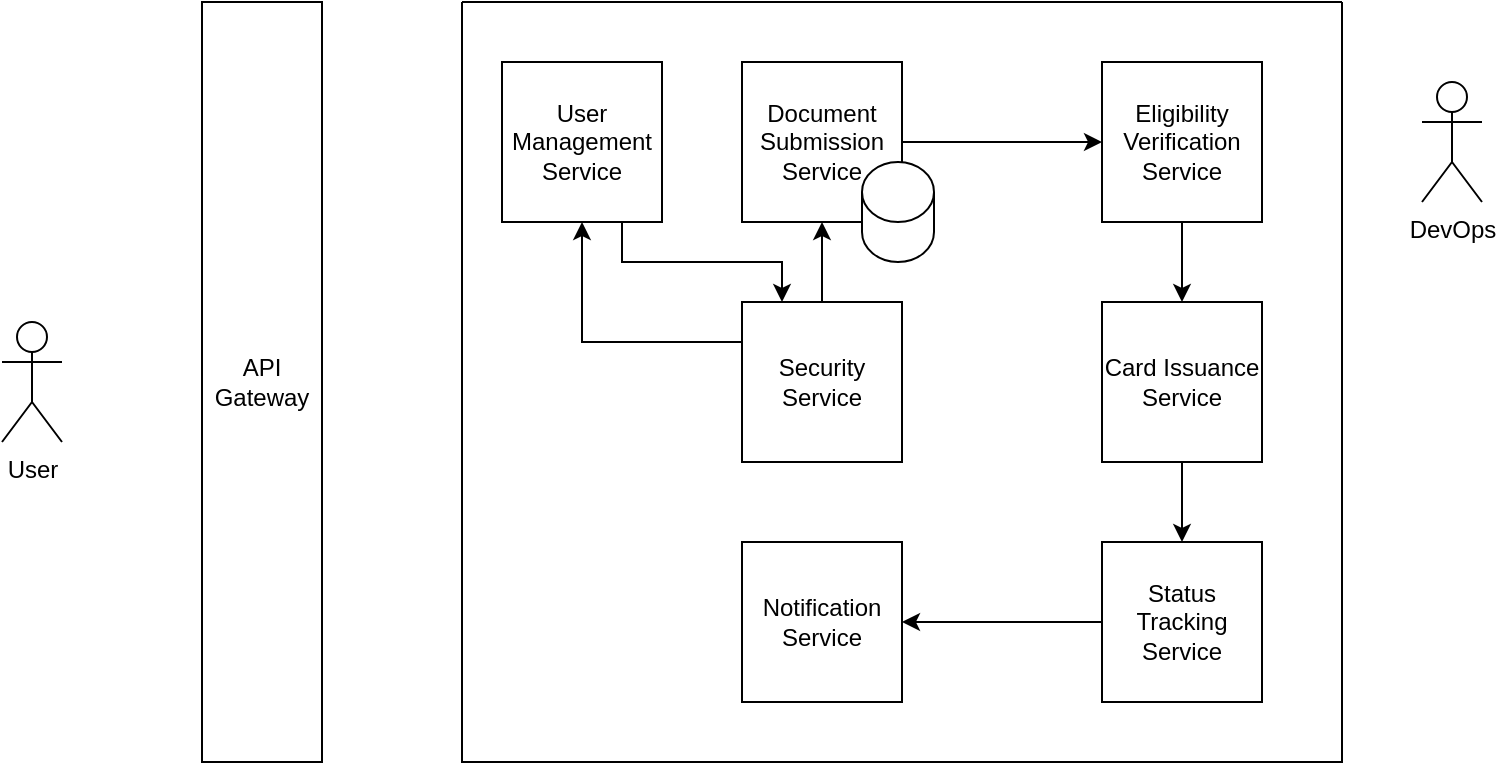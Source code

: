 <mxfile version="24.4.0" type="github">
  <diagram name="Page-1" id="LerU0bCvFQjhh9iSL9_E">
    <mxGraphModel dx="1216" dy="525" grid="1" gridSize="10" guides="1" tooltips="1" connect="1" arrows="1" fold="1" page="1" pageScale="1" pageWidth="827" pageHeight="1169" math="0" shadow="0">
      <root>
        <mxCell id="0" />
        <mxCell id="1" parent="0" />
        <mxCell id="JFElshMfYDLleOXP6mhj-10" value="User&lt;div&gt;&lt;br&gt;&lt;/div&gt;" style="shape=umlActor;verticalLabelPosition=bottom;verticalAlign=top;html=1;outlineConnect=0;" vertex="1" parent="1">
          <mxGeometry x="40" y="410" width="30" height="60" as="geometry" />
        </mxCell>
        <mxCell id="JFElshMfYDLleOXP6mhj-24" value="API Gateway" style="rounded=0;whiteSpace=wrap;html=1;" vertex="1" parent="1">
          <mxGeometry x="140" y="250" width="60" height="380" as="geometry" />
        </mxCell>
        <mxCell id="JFElshMfYDLleOXP6mhj-29" value="" style="group" vertex="1" connectable="0" parent="1">
          <mxGeometry x="270" y="250" width="440" height="380" as="geometry" />
        </mxCell>
        <mxCell id="JFElshMfYDLleOXP6mhj-14" style="edgeStyle=orthogonalEdgeStyle;rounded=0;orthogonalLoop=1;jettySize=auto;html=1;entryX=0;entryY=0.5;entryDx=0;entryDy=0;" edge="1" parent="JFElshMfYDLleOXP6mhj-29" source="JFElshMfYDLleOXP6mhj-1" target="JFElshMfYDLleOXP6mhj-2">
          <mxGeometry relative="1" as="geometry" />
        </mxCell>
        <mxCell id="JFElshMfYDLleOXP6mhj-1" value="Document Submission Service" style="whiteSpace=wrap;html=1;aspect=fixed;" vertex="1" parent="JFElshMfYDLleOXP6mhj-29">
          <mxGeometry x="140" y="30" width="80" height="80" as="geometry" />
        </mxCell>
        <mxCell id="JFElshMfYDLleOXP6mhj-15" style="edgeStyle=orthogonalEdgeStyle;rounded=0;orthogonalLoop=1;jettySize=auto;html=1;exitX=0.5;exitY=1;exitDx=0;exitDy=0;entryX=0.5;entryY=0;entryDx=0;entryDy=0;" edge="1" parent="JFElshMfYDLleOXP6mhj-29" source="JFElshMfYDLleOXP6mhj-2" target="JFElshMfYDLleOXP6mhj-4">
          <mxGeometry relative="1" as="geometry" />
        </mxCell>
        <mxCell id="JFElshMfYDLleOXP6mhj-2" value="Eligibility Verification Service" style="whiteSpace=wrap;html=1;aspect=fixed;" vertex="1" parent="JFElshMfYDLleOXP6mhj-29">
          <mxGeometry x="320" y="30" width="80" height="80" as="geometry" />
        </mxCell>
        <mxCell id="JFElshMfYDLleOXP6mhj-18" style="edgeStyle=orthogonalEdgeStyle;rounded=0;orthogonalLoop=1;jettySize=auto;html=1;entryX=0.5;entryY=0;entryDx=0;entryDy=0;" edge="1" parent="JFElshMfYDLleOXP6mhj-29" source="JFElshMfYDLleOXP6mhj-4" target="JFElshMfYDLleOXP6mhj-6">
          <mxGeometry relative="1" as="geometry" />
        </mxCell>
        <mxCell id="JFElshMfYDLleOXP6mhj-4" value="Card Issuance Service" style="whiteSpace=wrap;html=1;aspect=fixed;" vertex="1" parent="JFElshMfYDLleOXP6mhj-29">
          <mxGeometry x="320" y="150" width="80" height="80" as="geometry" />
        </mxCell>
        <mxCell id="JFElshMfYDLleOXP6mhj-19" style="edgeStyle=orthogonalEdgeStyle;rounded=0;orthogonalLoop=1;jettySize=auto;html=1;exitX=0;exitY=0.5;exitDx=0;exitDy=0;" edge="1" parent="JFElshMfYDLleOXP6mhj-29" source="JFElshMfYDLleOXP6mhj-6" target="JFElshMfYDLleOXP6mhj-8">
          <mxGeometry relative="1" as="geometry" />
        </mxCell>
        <mxCell id="JFElshMfYDLleOXP6mhj-6" value="Status Tracking Service" style="whiteSpace=wrap;html=1;aspect=fixed;" vertex="1" parent="JFElshMfYDLleOXP6mhj-29">
          <mxGeometry x="320" y="270" width="80" height="80" as="geometry" />
        </mxCell>
        <mxCell id="JFElshMfYDLleOXP6mhj-17" style="edgeStyle=orthogonalEdgeStyle;rounded=0;orthogonalLoop=1;jettySize=auto;html=1;exitX=0.5;exitY=0;exitDx=0;exitDy=0;" edge="1" parent="JFElshMfYDLleOXP6mhj-29" source="JFElshMfYDLleOXP6mhj-7" target="JFElshMfYDLleOXP6mhj-1">
          <mxGeometry relative="1" as="geometry" />
        </mxCell>
        <mxCell id="JFElshMfYDLleOXP6mhj-21" style="edgeStyle=orthogonalEdgeStyle;rounded=0;orthogonalLoop=1;jettySize=auto;html=1;exitX=0;exitY=0.25;exitDx=0;exitDy=0;" edge="1" parent="JFElshMfYDLleOXP6mhj-29" source="JFElshMfYDLleOXP6mhj-7" target="JFElshMfYDLleOXP6mhj-20">
          <mxGeometry relative="1" as="geometry" />
        </mxCell>
        <mxCell id="JFElshMfYDLleOXP6mhj-7" value="Security Service" style="whiteSpace=wrap;html=1;aspect=fixed;" vertex="1" parent="JFElshMfYDLleOXP6mhj-29">
          <mxGeometry x="140" y="150" width="80" height="80" as="geometry" />
        </mxCell>
        <mxCell id="JFElshMfYDLleOXP6mhj-8" value="Notification Service" style="whiteSpace=wrap;html=1;aspect=fixed;" vertex="1" parent="JFElshMfYDLleOXP6mhj-29">
          <mxGeometry x="140" y="270" width="80" height="80" as="geometry" />
        </mxCell>
        <mxCell id="JFElshMfYDLleOXP6mhj-12" value="" style="shape=cylinder3;whiteSpace=wrap;html=1;boundedLbl=1;backgroundOutline=1;size=15;" vertex="1" parent="JFElshMfYDLleOXP6mhj-29">
          <mxGeometry x="200" y="80" width="36" height="50" as="geometry" />
        </mxCell>
        <mxCell id="JFElshMfYDLleOXP6mhj-22" style="edgeStyle=orthogonalEdgeStyle;rounded=0;orthogonalLoop=1;jettySize=auto;html=1;exitX=0.75;exitY=1;exitDx=0;exitDy=0;entryX=0.25;entryY=0;entryDx=0;entryDy=0;" edge="1" parent="JFElshMfYDLleOXP6mhj-29" source="JFElshMfYDLleOXP6mhj-20" target="JFElshMfYDLleOXP6mhj-7">
          <mxGeometry relative="1" as="geometry" />
        </mxCell>
        <mxCell id="JFElshMfYDLleOXP6mhj-20" value="User Management Service" style="whiteSpace=wrap;html=1;aspect=fixed;" vertex="1" parent="JFElshMfYDLleOXP6mhj-29">
          <mxGeometry x="20" y="30" width="80" height="80" as="geometry" />
        </mxCell>
        <mxCell id="JFElshMfYDLleOXP6mhj-27" value="" style="swimlane;startSize=0;" vertex="1" collapsed="1" parent="JFElshMfYDLleOXP6mhj-29">
          <mxGeometry width="440" height="380" as="geometry">
            <mxRectangle width="200" height="200" as="alternateBounds" />
          </mxGeometry>
        </mxCell>
        <mxCell id="JFElshMfYDLleOXP6mhj-30" value="&lt;div&gt;DevOps&lt;/div&gt;" style="shape=umlActor;verticalLabelPosition=bottom;verticalAlign=top;html=1;outlineConnect=0;" vertex="1" parent="1">
          <mxGeometry x="750" y="290" width="30" height="60" as="geometry" />
        </mxCell>
      </root>
    </mxGraphModel>
  </diagram>
</mxfile>
